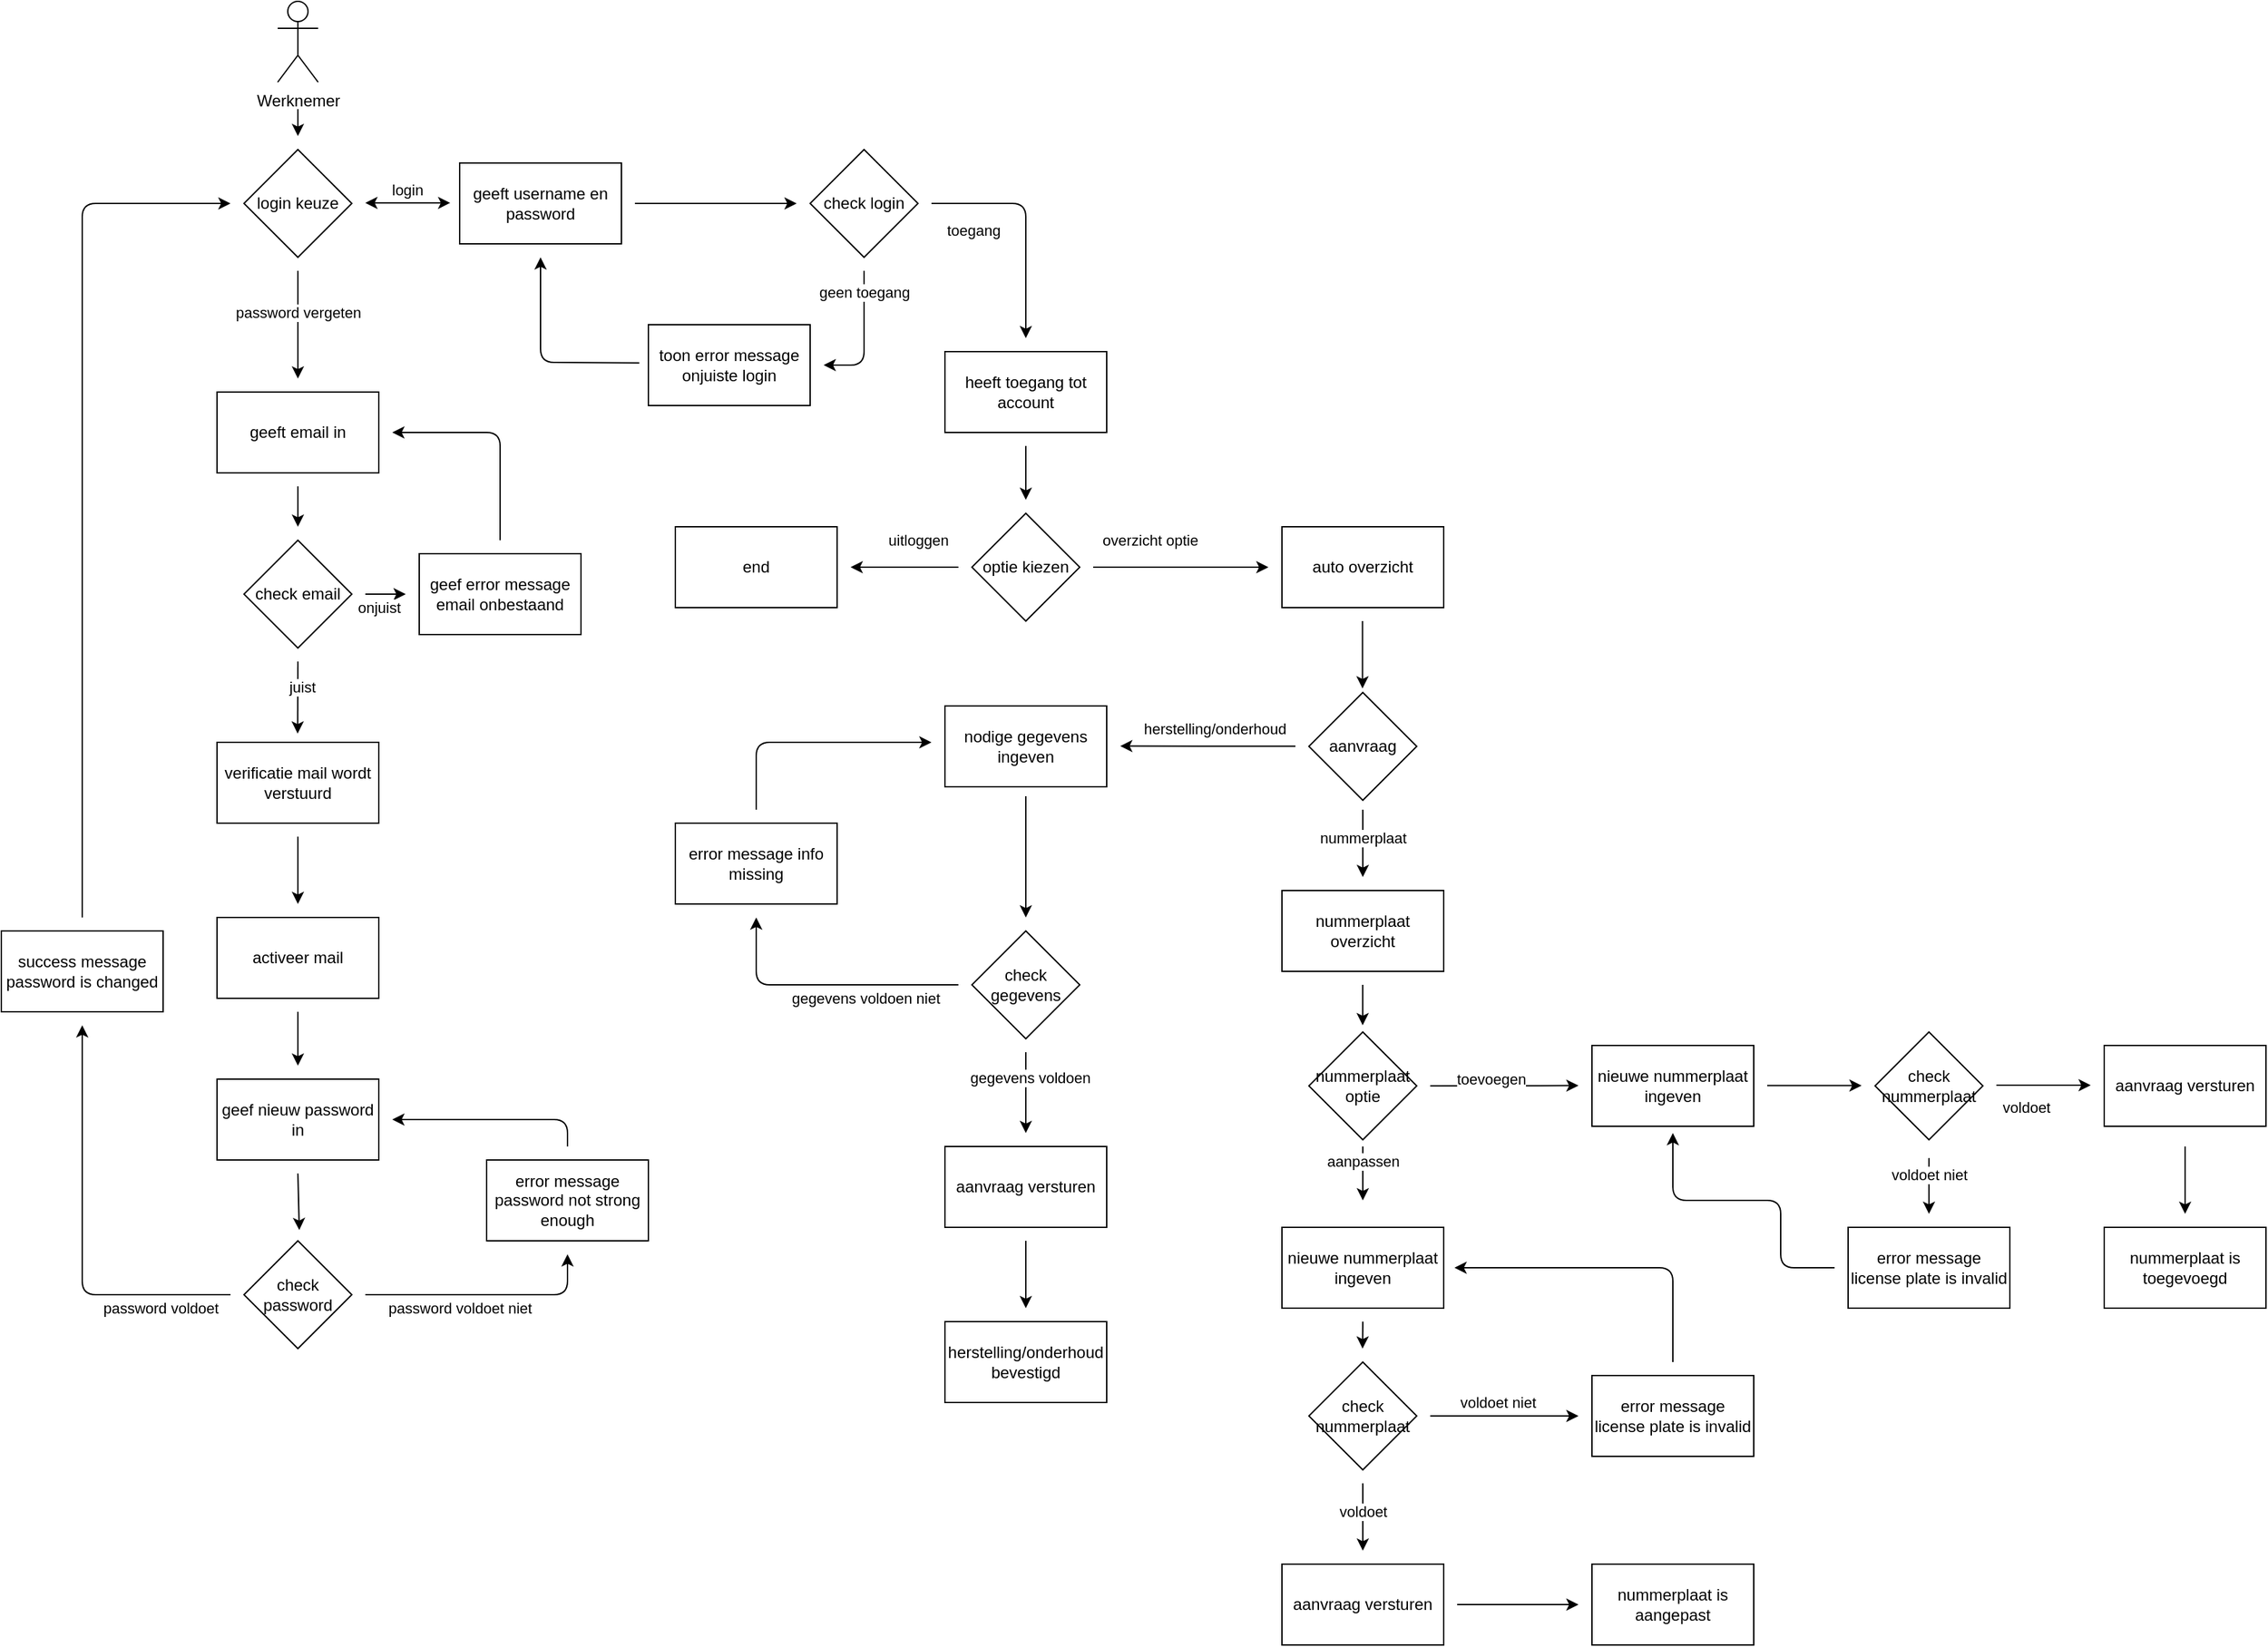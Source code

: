 <mxfile version="15.1.0" type="device"><diagram name="Page-1" id="52a04d89-c75d-2922-d76d-85b35f80e030"><mxGraphModel dx="2234" dy="1489" grid="1" gridSize="10" guides="1" tooltips="1" connect="1" arrows="1" fold="1" page="1" pageScale="1" pageWidth="980" pageHeight="690" background="none" math="0" shadow="0"><root><mxCell id="0"/><mxCell id="1" parent="0"/><mxCell id="4w9k4oPx7DGq1tPaTWKN-2" value="&lt;div&gt;Werknemer&lt;/div&gt;&lt;div&gt;&lt;br&gt;&lt;/div&gt;" style="shape=umlActor;verticalLabelPosition=bottom;verticalAlign=top;html=1;outlineConnect=0;" vertex="1" parent="1"><mxGeometry x="245" y="50" width="30" height="60" as="geometry"/></mxCell><mxCell id="4w9k4oPx7DGq1tPaTWKN-4" value="check login" style="rhombus;whiteSpace=wrap;html=1;" vertex="1" parent="1"><mxGeometry x="640" y="160" width="80" height="80" as="geometry"/></mxCell><mxCell id="4w9k4oPx7DGq1tPaTWKN-6" value="&lt;div&gt;geeft username en password&lt;/div&gt;" style="whiteSpace=wrap;html=1;" vertex="1" parent="1"><mxGeometry x="380" y="170" width="120" height="60" as="geometry"/></mxCell><mxCell id="4w9k4oPx7DGq1tPaTWKN-7" value="" style="endArrow=classic;html=1;" edge="1" parent="1"><mxGeometry width="50" height="50" relative="1" as="geometry"><mxPoint x="510" y="200" as="sourcePoint"/><mxPoint x="630" y="200" as="targetPoint"/></mxGeometry></mxCell><mxCell id="4w9k4oPx7DGq1tPaTWKN-8" value="" style="endArrow=classic;html=1;" edge="1" parent="1"><mxGeometry width="50" height="50" relative="1" as="geometry"><mxPoint x="680" y="250" as="sourcePoint"/><mxPoint x="650" y="320" as="targetPoint"/><Array as="points"><mxPoint x="680" y="290"/><mxPoint x="680" y="320"/></Array></mxGeometry></mxCell><mxCell id="4w9k4oPx7DGq1tPaTWKN-9" value="&lt;div&gt;geen toegang&lt;/div&gt;" style="edgeLabel;html=1;align=center;verticalAlign=middle;resizable=0;points=[];" vertex="1" connectable="0" parent="4w9k4oPx7DGq1tPaTWKN-8"><mxGeometry x="0.045" y="5" relative="1" as="geometry"><mxPoint x="-5" y="-37" as="offset"/></mxGeometry></mxCell><mxCell id="4w9k4oPx7DGq1tPaTWKN-10" value="" style="endArrow=classic;html=1;" edge="1" parent="1"><mxGeometry width="50" height="50" relative="1" as="geometry"><mxPoint x="730" y="200" as="sourcePoint"/><mxPoint x="800" y="300" as="targetPoint"/><Array as="points"><mxPoint x="800" y="200"/></Array></mxGeometry></mxCell><mxCell id="4w9k4oPx7DGq1tPaTWKN-12" value="toegang" style="edgeLabel;html=1;align=center;verticalAlign=middle;resizable=0;points=[];" vertex="1" connectable="0" parent="4w9k4oPx7DGq1tPaTWKN-10"><mxGeometry x="-0.324" y="-7" relative="1" as="geometry"><mxPoint x="-27" y="13" as="offset"/></mxGeometry></mxCell><mxCell id="4w9k4oPx7DGq1tPaTWKN-11" value="&lt;div&gt;heeft toegang tot account&lt;/div&gt;" style="whiteSpace=wrap;html=1;" vertex="1" parent="1"><mxGeometry x="740" y="310" width="120" height="60" as="geometry"/></mxCell><mxCell id="4w9k4oPx7DGq1tPaTWKN-13" value="&lt;div&gt;optie kiezen&lt;/div&gt;" style="rhombus;whiteSpace=wrap;html=1;" vertex="1" parent="1"><mxGeometry x="760" y="430" width="80" height="80" as="geometry"/></mxCell><mxCell id="4w9k4oPx7DGq1tPaTWKN-14" value="" style="endArrow=classic;html=1;" edge="1" parent="1"><mxGeometry width="50" height="50" relative="1" as="geometry"><mxPoint x="800" y="380" as="sourcePoint"/><mxPoint x="800" y="420" as="targetPoint"/></mxGeometry></mxCell><mxCell id="4w9k4oPx7DGq1tPaTWKN-15" value="&lt;div&gt;end&lt;/div&gt;" style="whiteSpace=wrap;html=1;" vertex="1" parent="1"><mxGeometry x="540" y="440" width="120" height="60" as="geometry"/></mxCell><mxCell id="4w9k4oPx7DGq1tPaTWKN-16" value="" style="endArrow=classic;html=1;" edge="1" parent="1"><mxGeometry width="50" height="50" relative="1" as="geometry"><mxPoint x="850" y="470" as="sourcePoint"/><mxPoint x="980" y="470" as="targetPoint"/></mxGeometry></mxCell><mxCell id="4w9k4oPx7DGq1tPaTWKN-17" value="overzicht optie" style="edgeLabel;html=1;align=center;verticalAlign=middle;resizable=0;points=[];" vertex="1" connectable="0" parent="4w9k4oPx7DGq1tPaTWKN-16"><mxGeometry x="-0.467" y="3" relative="1" as="geometry"><mxPoint x="7" y="-17" as="offset"/></mxGeometry></mxCell><mxCell id="4w9k4oPx7DGq1tPaTWKN-18" value="auto overzicht" style="whiteSpace=wrap;html=1;" vertex="1" parent="1"><mxGeometry x="990" y="440" width="120" height="60" as="geometry"/></mxCell><mxCell id="4w9k4oPx7DGq1tPaTWKN-19" value="" style="endArrow=classic;html=1;" edge="1" parent="1"><mxGeometry width="50" height="50" relative="1" as="geometry"><mxPoint x="750" y="470" as="sourcePoint"/><mxPoint x="670" y="470" as="targetPoint"/><Array as="points"/></mxGeometry></mxCell><mxCell id="4w9k4oPx7DGq1tPaTWKN-20" value="uitloggen" style="edgeLabel;html=1;align=center;verticalAlign=middle;resizable=0;points=[];" vertex="1" connectable="0" parent="4w9k4oPx7DGq1tPaTWKN-19"><mxGeometry x="-0.292" y="7" relative="1" as="geometry"><mxPoint x="-2" y="-27" as="offset"/></mxGeometry></mxCell><mxCell id="4w9k4oPx7DGq1tPaTWKN-21" value="toon error message onjuiste login" style="whiteSpace=wrap;html=1;" vertex="1" parent="1"><mxGeometry x="520" y="290" width="120" height="60" as="geometry"/></mxCell><mxCell id="4w9k4oPx7DGq1tPaTWKN-22" value="" style="endArrow=classic;html=1;exitX=-0.056;exitY=0.472;exitDx=0;exitDy=0;exitPerimeter=0;" edge="1" parent="1" source="4w9k4oPx7DGq1tPaTWKN-21"><mxGeometry width="50" height="50" relative="1" as="geometry"><mxPoint x="510" y="330" as="sourcePoint"/><mxPoint x="440" y="240" as="targetPoint"/><Array as="points"><mxPoint x="440" y="318"/></Array></mxGeometry></mxCell><mxCell id="4w9k4oPx7DGq1tPaTWKN-23" value="login keuze" style="rhombus;whiteSpace=wrap;html=1;" vertex="1" parent="1"><mxGeometry x="220" y="160" width="80" height="80" as="geometry"/></mxCell><mxCell id="4w9k4oPx7DGq1tPaTWKN-25" value="" style="endArrow=classic;startArrow=classic;html=1;" edge="1" parent="1"><mxGeometry width="50" height="50" relative="1" as="geometry"><mxPoint x="310" y="199.58" as="sourcePoint"/><mxPoint x="373" y="199.58" as="targetPoint"/></mxGeometry></mxCell><mxCell id="4w9k4oPx7DGq1tPaTWKN-26" value="login" style="edgeLabel;html=1;align=center;verticalAlign=middle;resizable=0;points=[];" vertex="1" connectable="0" parent="4w9k4oPx7DGq1tPaTWKN-25"><mxGeometry x="-0.444" y="3" relative="1" as="geometry"><mxPoint x="13" y="-7" as="offset"/></mxGeometry></mxCell><mxCell id="4w9k4oPx7DGq1tPaTWKN-27" value="" style="endArrow=classic;html=1;" edge="1" parent="1"><mxGeometry width="50" height="50" relative="1" as="geometry"><mxPoint x="260" y="250" as="sourcePoint"/><mxPoint x="260" y="330" as="targetPoint"/><Array as="points"><mxPoint x="260" y="290"/></Array></mxGeometry></mxCell><mxCell id="4w9k4oPx7DGq1tPaTWKN-29" value="password vergeten" style="edgeLabel;html=1;align=center;verticalAlign=middle;resizable=0;points=[];" vertex="1" connectable="0" parent="4w9k4oPx7DGq1tPaTWKN-27"><mxGeometry x="0.188" relative="1" as="geometry"><mxPoint y="-17" as="offset"/></mxGeometry></mxCell><mxCell id="4w9k4oPx7DGq1tPaTWKN-28" value="geeft email in" style="whiteSpace=wrap;html=1;" vertex="1" parent="1"><mxGeometry x="200" y="340" width="120" height="60" as="geometry"/></mxCell><mxCell id="4w9k4oPx7DGq1tPaTWKN-30" value="" style="endArrow=classic;html=1;" edge="1" parent="1"><mxGeometry width="50" height="50" relative="1" as="geometry"><mxPoint x="260" y="130" as="sourcePoint"/><mxPoint x="260" y="150" as="targetPoint"/></mxGeometry></mxCell><mxCell id="4w9k4oPx7DGq1tPaTWKN-31" value="check email" style="rhombus;whiteSpace=wrap;html=1;" vertex="1" parent="1"><mxGeometry x="220" y="450" width="80" height="80" as="geometry"/></mxCell><mxCell id="4w9k4oPx7DGq1tPaTWKN-32" value="" style="endArrow=classic;html=1;" edge="1" parent="1"><mxGeometry width="50" height="50" relative="1" as="geometry"><mxPoint x="260" y="410" as="sourcePoint"/><mxPoint x="260" y="440" as="targetPoint"/></mxGeometry></mxCell><mxCell id="4w9k4oPx7DGq1tPaTWKN-34" value="geef error message email onbestaand" style="whiteSpace=wrap;html=1;" vertex="1" parent="1"><mxGeometry x="350" y="460" width="120" height="60" as="geometry"/></mxCell><mxCell id="4w9k4oPx7DGq1tPaTWKN-36" value="" style="endArrow=classic;html=1;" edge="1" parent="1"><mxGeometry width="50" height="50" relative="1" as="geometry"><mxPoint x="410" y="450" as="sourcePoint"/><mxPoint x="330" y="370" as="targetPoint"/><Array as="points"><mxPoint x="410" y="370"/></Array></mxGeometry></mxCell><mxCell id="4w9k4oPx7DGq1tPaTWKN-38" value="" style="endArrow=classic;html=1;" edge="1" parent="1"><mxGeometry width="50" height="50" relative="1" as="geometry"><mxPoint x="310" y="490" as="sourcePoint"/><mxPoint x="340" y="490" as="targetPoint"/></mxGeometry></mxCell><mxCell id="4w9k4oPx7DGq1tPaTWKN-39" value="&lt;div&gt;onjuist&lt;/div&gt;" style="edgeLabel;html=1;align=center;verticalAlign=middle;resizable=0;points=[];" vertex="1" connectable="0" parent="4w9k4oPx7DGq1tPaTWKN-38"><mxGeometry x="0.633" y="-1" relative="1" as="geometry"><mxPoint x="-15" y="9" as="offset"/></mxGeometry></mxCell><mxCell id="4w9k4oPx7DGq1tPaTWKN-40" value="verificatie mail wordt verstuurd" style="whiteSpace=wrap;html=1;" vertex="1" parent="1"><mxGeometry x="200" y="600" width="120" height="60" as="geometry"/></mxCell><mxCell id="4w9k4oPx7DGq1tPaTWKN-41" value="" style="endArrow=classic;html=1;" edge="1" parent="1"><mxGeometry width="50" height="50" relative="1" as="geometry"><mxPoint x="260" y="540" as="sourcePoint"/><mxPoint x="259.8" y="593.5" as="targetPoint"/></mxGeometry></mxCell><mxCell id="4w9k4oPx7DGq1tPaTWKN-42" value="juist" style="edgeLabel;html=1;align=center;verticalAlign=middle;resizable=0;points=[];" vertex="1" connectable="0" parent="4w9k4oPx7DGq1tPaTWKN-41"><mxGeometry x="-0.283" y="3" relative="1" as="geometry"><mxPoint as="offset"/></mxGeometry></mxCell><mxCell id="4w9k4oPx7DGq1tPaTWKN-43" value="activeer mail" style="whiteSpace=wrap;html=1;" vertex="1" parent="1"><mxGeometry x="200" y="730" width="120" height="60" as="geometry"/></mxCell><mxCell id="4w9k4oPx7DGq1tPaTWKN-44" value="" style="endArrow=classic;html=1;" edge="1" parent="1"><mxGeometry width="50" height="50" relative="1" as="geometry"><mxPoint x="260" y="670" as="sourcePoint"/><mxPoint x="260" y="720" as="targetPoint"/></mxGeometry></mxCell><mxCell id="4w9k4oPx7DGq1tPaTWKN-45" value="geef nieuw password in" style="whiteSpace=wrap;html=1;" vertex="1" parent="1"><mxGeometry x="200" y="850" width="120" height="60" as="geometry"/></mxCell><mxCell id="4w9k4oPx7DGq1tPaTWKN-46" value="" style="endArrow=classic;html=1;" edge="1" parent="1"><mxGeometry width="50" height="50" relative="1" as="geometry"><mxPoint x="260" y="800" as="sourcePoint"/><mxPoint x="260" y="840" as="targetPoint"/></mxGeometry></mxCell><mxCell id="4w9k4oPx7DGq1tPaTWKN-48" value="check password" style="rhombus;whiteSpace=wrap;html=1;" vertex="1" parent="1"><mxGeometry x="220" y="970" width="80" height="80" as="geometry"/></mxCell><mxCell id="4w9k4oPx7DGq1tPaTWKN-49" value="" style="endArrow=classic;html=1;entryX=0.513;entryY=-0.1;entryDx=0;entryDy=0;entryPerimeter=0;" edge="1" parent="1" target="4w9k4oPx7DGq1tPaTWKN-48"><mxGeometry width="50" height="50" relative="1" as="geometry"><mxPoint x="260" y="920" as="sourcePoint"/><mxPoint x="390" y="850" as="targetPoint"/></mxGeometry></mxCell><mxCell id="4w9k4oPx7DGq1tPaTWKN-50" value="error message password not strong enough" style="whiteSpace=wrap;html=1;" vertex="1" parent="1"><mxGeometry x="400" y="910" width="120" height="60" as="geometry"/></mxCell><mxCell id="4w9k4oPx7DGq1tPaTWKN-51" value="" style="endArrow=classic;html=1;" edge="1" parent="1"><mxGeometry width="50" height="50" relative="1" as="geometry"><mxPoint x="310" y="1010" as="sourcePoint"/><mxPoint x="460" y="980" as="targetPoint"/><Array as="points"><mxPoint x="460" y="1010"/></Array></mxGeometry></mxCell><mxCell id="4w9k4oPx7DGq1tPaTWKN-53" value="password voldoet niet" style="edgeLabel;html=1;align=center;verticalAlign=middle;resizable=0;points=[];" vertex="1" connectable="0" parent="4w9k4oPx7DGq1tPaTWKN-51"><mxGeometry x="-0.478" y="2" relative="1" as="geometry"><mxPoint x="23" y="12" as="offset"/></mxGeometry></mxCell><mxCell id="4w9k4oPx7DGq1tPaTWKN-52" value="" style="endArrow=classic;html=1;" edge="1" parent="1"><mxGeometry width="50" height="50" relative="1" as="geometry"><mxPoint x="460" y="900" as="sourcePoint"/><mxPoint x="330" y="880" as="targetPoint"/><Array as="points"><mxPoint x="460" y="880"/></Array></mxGeometry></mxCell><mxCell id="4w9k4oPx7DGq1tPaTWKN-54" value="" style="endArrow=classic;html=1;" edge="1" parent="1"><mxGeometry width="50" height="50" relative="1" as="geometry"><mxPoint x="210" y="1010" as="sourcePoint"/><mxPoint x="100" y="810" as="targetPoint"/><Array as="points"><mxPoint x="100" y="1010"/></Array></mxGeometry></mxCell><mxCell id="4w9k4oPx7DGq1tPaTWKN-56" value="password voldoet" style="edgeLabel;html=1;align=center;verticalAlign=middle;resizable=0;points=[];" vertex="1" connectable="0" parent="4w9k4oPx7DGq1tPaTWKN-54"><mxGeometry x="-0.513" y="6" relative="1" as="geometry"><mxPoint x="23" y="4" as="offset"/></mxGeometry></mxCell><mxCell id="4w9k4oPx7DGq1tPaTWKN-55" value="success message password is changed" style="whiteSpace=wrap;html=1;" vertex="1" parent="1"><mxGeometry x="40" y="740" width="120" height="60" as="geometry"/></mxCell><mxCell id="4w9k4oPx7DGq1tPaTWKN-57" value="" style="endArrow=classic;html=1;" edge="1" parent="1"><mxGeometry width="50" height="50" relative="1" as="geometry"><mxPoint x="100" y="730" as="sourcePoint"/><mxPoint x="210" y="200" as="targetPoint"/><Array as="points"><mxPoint x="100" y="200"/></Array></mxGeometry></mxCell><mxCell id="4w9k4oPx7DGq1tPaTWKN-58" value="aanvraag" style="rhombus;whiteSpace=wrap;html=1;" vertex="1" parent="1"><mxGeometry x="1010" y="563" width="80" height="80" as="geometry"/></mxCell><mxCell id="4w9k4oPx7DGq1tPaTWKN-59" value="" style="endArrow=classic;html=1;" edge="1" parent="1"><mxGeometry width="50" height="50" relative="1" as="geometry"><mxPoint x="1049.76" y="510" as="sourcePoint"/><mxPoint x="1049.76" y="560" as="targetPoint"/></mxGeometry></mxCell><mxCell id="4w9k4oPx7DGq1tPaTWKN-60" value="nodige gegevens ingeven" style="whiteSpace=wrap;html=1;" vertex="1" parent="1"><mxGeometry x="740" y="573" width="120" height="60" as="geometry"/></mxCell><mxCell id="4w9k4oPx7DGq1tPaTWKN-61" value="" style="endArrow=classic;html=1;" edge="1" parent="1"><mxGeometry width="50" height="50" relative="1" as="geometry"><mxPoint x="1000" y="602.9" as="sourcePoint"/><mxPoint x="870" y="602.76" as="targetPoint"/></mxGeometry></mxCell><mxCell id="4w9k4oPx7DGq1tPaTWKN-62" value="herstelling/onderhoud" style="edgeLabel;html=1;align=center;verticalAlign=middle;resizable=0;points=[];" vertex="1" connectable="0" parent="4w9k4oPx7DGq1tPaTWKN-61"><mxGeometry x="-0.661" y="-3" relative="1" as="geometry"><mxPoint x="-38" y="-10" as="offset"/></mxGeometry></mxCell><mxCell id="4w9k4oPx7DGq1tPaTWKN-63" value="check gegevens" style="rhombus;whiteSpace=wrap;html=1;" vertex="1" parent="1"><mxGeometry x="760" y="740" width="80" height="80" as="geometry"/></mxCell><mxCell id="4w9k4oPx7DGq1tPaTWKN-64" value="" style="endArrow=classic;html=1;" edge="1" parent="1"><mxGeometry width="50" height="50" relative="1" as="geometry"><mxPoint x="800" y="640" as="sourcePoint"/><mxPoint x="800" y="730" as="targetPoint"/></mxGeometry></mxCell><mxCell id="4w9k4oPx7DGq1tPaTWKN-66" value="error message info missing" style="whiteSpace=wrap;html=1;" vertex="1" parent="1"><mxGeometry x="540" y="660" width="120" height="60" as="geometry"/></mxCell><mxCell id="4w9k4oPx7DGq1tPaTWKN-67" value="" style="endArrow=classic;html=1;" edge="1" parent="1"><mxGeometry width="50" height="50" relative="1" as="geometry"><mxPoint x="750" y="780" as="sourcePoint"/><mxPoint x="600" y="730" as="targetPoint"/><Array as="points"><mxPoint x="600" y="780"/></Array></mxGeometry></mxCell><mxCell id="4w9k4oPx7DGq1tPaTWKN-68" value="gegevens voldoen niet" style="edgeLabel;html=1;align=center;verticalAlign=middle;resizable=0;points=[];" vertex="1" connectable="0" parent="4w9k4oPx7DGq1tPaTWKN-67"><mxGeometry x="-0.433" y="-1" relative="1" as="geometry"><mxPoint x="-13" y="11" as="offset"/></mxGeometry></mxCell><mxCell id="4w9k4oPx7DGq1tPaTWKN-69" value="" style="endArrow=classic;html=1;" edge="1" parent="1"><mxGeometry width="50" height="50" relative="1" as="geometry"><mxPoint x="600" y="650" as="sourcePoint"/><mxPoint x="730" y="600" as="targetPoint"/><Array as="points"><mxPoint x="600" y="600"/></Array></mxGeometry></mxCell><mxCell id="4w9k4oPx7DGq1tPaTWKN-70" value="aanvraag versturen" style="whiteSpace=wrap;html=1;" vertex="1" parent="1"><mxGeometry x="740" y="900" width="120" height="60" as="geometry"/></mxCell><mxCell id="4w9k4oPx7DGq1tPaTWKN-71" value="herstelling/onderhoud bevestigd" style="whiteSpace=wrap;html=1;" vertex="1" parent="1"><mxGeometry x="740" y="1030" width="120" height="60" as="geometry"/></mxCell><mxCell id="4w9k4oPx7DGq1tPaTWKN-73" value="" style="endArrow=classic;html=1;" edge="1" parent="1"><mxGeometry width="50" height="50" relative="1" as="geometry"><mxPoint x="800" y="830" as="sourcePoint"/><mxPoint x="800" y="890" as="targetPoint"/></mxGeometry></mxCell><mxCell id="4w9k4oPx7DGq1tPaTWKN-75" value="gegevens voldoen" style="edgeLabel;html=1;align=center;verticalAlign=middle;resizable=0;points=[];" vertex="1" connectable="0" parent="4w9k4oPx7DGq1tPaTWKN-73"><mxGeometry x="-0.362" y="3" relative="1" as="geometry"><mxPoint as="offset"/></mxGeometry></mxCell><mxCell id="4w9k4oPx7DGq1tPaTWKN-74" value="" style="endArrow=classic;html=1;" edge="1" parent="1"><mxGeometry width="50" height="50" relative="1" as="geometry"><mxPoint x="800" y="970" as="sourcePoint"/><mxPoint x="800" y="1020" as="targetPoint"/></mxGeometry></mxCell><mxCell id="4w9k4oPx7DGq1tPaTWKN-79" value="" style="endArrow=classic;html=1;" edge="1" parent="1"><mxGeometry width="50" height="50" relative="1" as="geometry"><mxPoint x="1050" y="650" as="sourcePoint"/><mxPoint x="1050" y="700" as="targetPoint"/></mxGeometry></mxCell><mxCell id="4w9k4oPx7DGq1tPaTWKN-81" value="nummerplaat " style="edgeLabel;html=1;align=center;verticalAlign=middle;resizable=0;points=[];" vertex="1" connectable="0" parent="4w9k4oPx7DGq1tPaTWKN-79"><mxGeometry x="-0.651" y="2" relative="1" as="geometry"><mxPoint x="-2" y="12" as="offset"/></mxGeometry></mxCell><mxCell id="4w9k4oPx7DGq1tPaTWKN-82" value="nummerplaat overzicht" style="whiteSpace=wrap;html=1;" vertex="1" parent="1"><mxGeometry x="990" y="710" width="120" height="60" as="geometry"/></mxCell><mxCell id="4w9k4oPx7DGq1tPaTWKN-83" value="nummerplaat optie" style="rhombus;whiteSpace=wrap;html=1;" vertex="1" parent="1"><mxGeometry x="1010" y="815" width="80" height="80" as="geometry"/></mxCell><mxCell id="4w9k4oPx7DGq1tPaTWKN-84" value="" style="endArrow=classic;html=1;" edge="1" parent="1"><mxGeometry width="50" height="50" relative="1" as="geometry"><mxPoint x="1049.9" y="780" as="sourcePoint"/><mxPoint x="1049.9" y="810" as="targetPoint"/></mxGeometry></mxCell><mxCell id="4w9k4oPx7DGq1tPaTWKN-85" value="nieuwe nummerplaat ingeven" style="whiteSpace=wrap;html=1;" vertex="1" parent="1"><mxGeometry x="1220" y="825" width="120" height="60" as="geometry"/></mxCell><mxCell id="4w9k4oPx7DGq1tPaTWKN-86" value="" style="endArrow=classic;html=1;" edge="1" parent="1"><mxGeometry width="50" height="50" relative="1" as="geometry"><mxPoint x="1050" y="900" as="sourcePoint"/><mxPoint x="1050" y="940" as="targetPoint"/></mxGeometry></mxCell><mxCell id="4w9k4oPx7DGq1tPaTWKN-87" value="aanpassen" style="edgeLabel;html=1;align=center;verticalAlign=middle;resizable=0;points=[];" vertex="1" connectable="0" parent="4w9k4oPx7DGq1tPaTWKN-86"><mxGeometry x="-0.575" y="3" relative="1" as="geometry"><mxPoint x="-3" y="2" as="offset"/></mxGeometry></mxCell><mxCell id="4w9k4oPx7DGq1tPaTWKN-88" value="check nummerplaat" style="rhombus;whiteSpace=wrap;html=1;" vertex="1" parent="1"><mxGeometry x="1010" y="1060" width="80" height="80" as="geometry"/></mxCell><mxCell id="4w9k4oPx7DGq1tPaTWKN-90" value="error message license plate is invalid" style="whiteSpace=wrap;html=1;" vertex="1" parent="1"><mxGeometry x="1220" y="1070" width="120" height="60" as="geometry"/></mxCell><mxCell id="4w9k4oPx7DGq1tPaTWKN-91" value="" style="endArrow=classic;html=1;" edge="1" parent="1"><mxGeometry width="50" height="50" relative="1" as="geometry"><mxPoint x="1100" y="1100" as="sourcePoint"/><mxPoint x="1210" y="1100" as="targetPoint"/></mxGeometry></mxCell><mxCell id="4w9k4oPx7DGq1tPaTWKN-93" value="voldoet niet" style="edgeLabel;html=1;align=center;verticalAlign=middle;resizable=0;points=[];" vertex="1" connectable="0" parent="4w9k4oPx7DGq1tPaTWKN-91"><mxGeometry x="-0.527" y="6" relative="1" as="geometry"><mxPoint x="24" y="-4" as="offset"/></mxGeometry></mxCell><mxCell id="4w9k4oPx7DGq1tPaTWKN-92" value="" style="endArrow=classic;html=1;" edge="1" parent="1"><mxGeometry width="50" height="50" relative="1" as="geometry"><mxPoint x="1050" y="1030" as="sourcePoint"/><mxPoint x="1049.8" y="1050" as="targetPoint"/></mxGeometry></mxCell><mxCell id="4w9k4oPx7DGq1tPaTWKN-94" value="" style="endArrow=classic;html=1;" edge="1" parent="1"><mxGeometry width="50" height="50" relative="1" as="geometry"><mxPoint x="1280" y="1060" as="sourcePoint"/><mxPoint x="1118" y="990" as="targetPoint"/><Array as="points"><mxPoint x="1280" y="990"/></Array></mxGeometry></mxCell><mxCell id="4w9k4oPx7DGq1tPaTWKN-95" value="aanvraag versturen" style="whiteSpace=wrap;html=1;" vertex="1" parent="1"><mxGeometry x="990" y="1210" width="120" height="60" as="geometry"/></mxCell><mxCell id="4w9k4oPx7DGq1tPaTWKN-97" value="" style="endArrow=classic;html=1;" edge="1" parent="1"><mxGeometry width="50" height="50" relative="1" as="geometry"><mxPoint x="1050" y="1150" as="sourcePoint"/><mxPoint x="1050" y="1200" as="targetPoint"/></mxGeometry></mxCell><mxCell id="4w9k4oPx7DGq1tPaTWKN-98" value="voldoet" style="edgeLabel;html=1;align=center;verticalAlign=middle;resizable=0;points=[];" vertex="1" connectable="0" parent="4w9k4oPx7DGq1tPaTWKN-97"><mxGeometry x="0.48" y="9" relative="1" as="geometry"><mxPoint x="-9" y="-16" as="offset"/></mxGeometry></mxCell><mxCell id="4w9k4oPx7DGq1tPaTWKN-99" value="nummerplaat is aangepast" style="whiteSpace=wrap;html=1;" vertex="1" parent="1"><mxGeometry x="1220" y="1210" width="120" height="60" as="geometry"/></mxCell><mxCell id="4w9k4oPx7DGq1tPaTWKN-100" value="" style="endArrow=classic;html=1;" edge="1" parent="1"><mxGeometry width="50" height="50" relative="1" as="geometry"><mxPoint x="1120" y="1240" as="sourcePoint"/><mxPoint x="1210" y="1240" as="targetPoint"/></mxGeometry></mxCell><mxCell id="4w9k4oPx7DGq1tPaTWKN-101" value="nieuwe nummerplaat ingeven" style="whiteSpace=wrap;html=1;" vertex="1" parent="1"><mxGeometry x="990" y="960" width="120" height="60" as="geometry"/></mxCell><mxCell id="4w9k4oPx7DGq1tPaTWKN-102" value="" style="endArrow=classic;html=1;" edge="1" parent="1"><mxGeometry width="50" height="50" relative="1" as="geometry"><mxPoint x="1100" y="855" as="sourcePoint"/><mxPoint x="1210" y="854.8" as="targetPoint"/></mxGeometry></mxCell><mxCell id="4w9k4oPx7DGq1tPaTWKN-103" value="toevoegen" style="edgeLabel;html=1;align=center;verticalAlign=middle;resizable=0;points=[];" vertex="1" connectable="0" parent="4w9k4oPx7DGq1tPaTWKN-102"><mxGeometry x="-0.182" y="-3" relative="1" as="geometry"><mxPoint y="-8" as="offset"/></mxGeometry></mxCell><mxCell id="4w9k4oPx7DGq1tPaTWKN-104" value="check nummerplaat" style="rhombus;whiteSpace=wrap;html=1;" vertex="1" parent="1"><mxGeometry x="1430" y="815" width="80" height="80" as="geometry"/></mxCell><mxCell id="4w9k4oPx7DGq1tPaTWKN-105" value="" style="endArrow=classic;html=1;" edge="1" parent="1"><mxGeometry width="50" height="50" relative="1" as="geometry"><mxPoint x="1350" y="854.76" as="sourcePoint"/><mxPoint x="1420" y="854.76" as="targetPoint"/></mxGeometry></mxCell><mxCell id="4w9k4oPx7DGq1tPaTWKN-106" value="error message license plate is invalid" style="whiteSpace=wrap;html=1;" vertex="1" parent="1"><mxGeometry x="1410" y="960" width="120" height="60" as="geometry"/></mxCell><mxCell id="4w9k4oPx7DGq1tPaTWKN-107" value="" style="endArrow=classic;html=1;" edge="1" parent="1"><mxGeometry width="50" height="50" relative="1" as="geometry"><mxPoint x="1470" y="908.57" as="sourcePoint"/><mxPoint x="1470" y="950" as="targetPoint"/></mxGeometry></mxCell><mxCell id="4w9k4oPx7DGq1tPaTWKN-108" value="voldoet niet" style="edgeLabel;html=1;align=center;verticalAlign=middle;resizable=0;points=[];" vertex="1" connectable="0" parent="4w9k4oPx7DGq1tPaTWKN-107"><mxGeometry x="-0.527" y="6" relative="1" as="geometry"><mxPoint x="-6" y="2" as="offset"/></mxGeometry></mxCell><mxCell id="4w9k4oPx7DGq1tPaTWKN-109" value="" style="endArrow=classic;html=1;" edge="1" parent="1"><mxGeometry width="50" height="50" relative="1" as="geometry"><mxPoint x="1400" y="990" as="sourcePoint"/><mxPoint x="1280" y="890" as="targetPoint"/><Array as="points"><mxPoint x="1360" y="990"/><mxPoint x="1360" y="940"/><mxPoint x="1280" y="940"/></Array></mxGeometry></mxCell><mxCell id="4w9k4oPx7DGq1tPaTWKN-110" value="aanvraag versturen" style="whiteSpace=wrap;html=1;" vertex="1" parent="1"><mxGeometry x="1600" y="825" width="120" height="60" as="geometry"/></mxCell><mxCell id="4w9k4oPx7DGq1tPaTWKN-111" value="" style="endArrow=classic;html=1;" edge="1" parent="1"><mxGeometry width="50" height="50" relative="1" as="geometry"><mxPoint x="1520" y="854.5" as="sourcePoint"/><mxPoint x="1590" y="854.5" as="targetPoint"/></mxGeometry></mxCell><mxCell id="4w9k4oPx7DGq1tPaTWKN-112" value="voldoet" style="edgeLabel;html=1;align=center;verticalAlign=middle;resizable=0;points=[];" vertex="1" connectable="0" parent="4w9k4oPx7DGq1tPaTWKN-111"><mxGeometry x="-0.371" y="-2" relative="1" as="geometry"><mxPoint y="14" as="offset"/></mxGeometry></mxCell><mxCell id="4w9k4oPx7DGq1tPaTWKN-113" value="nummerplaat is toegevoegd" style="whiteSpace=wrap;html=1;" vertex="1" parent="1"><mxGeometry x="1600" y="960" width="120" height="60" as="geometry"/></mxCell><mxCell id="4w9k4oPx7DGq1tPaTWKN-114" value="" style="endArrow=classic;html=1;" edge="1" parent="1"><mxGeometry width="50" height="50" relative="1" as="geometry"><mxPoint x="1660" y="900" as="sourcePoint"/><mxPoint x="1660" y="950" as="targetPoint"/></mxGeometry></mxCell></root></mxGraphModel></diagram></mxfile>